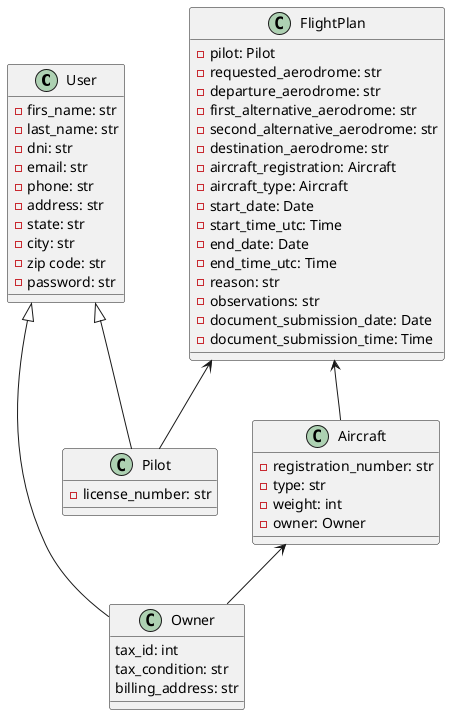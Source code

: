 @startuml class

class User {
    - firs_name: str
    - last_name: str
    - dni: str
    - email: str
    - phone: str
    - address: str
    - state: str
    - city: str
    - zip code: str
    - password: str
}

class Pilot extends User {
    - license_number: str
}

class Owner extends User{
    tax_id: int
    tax_condition: str
    billing_address: str
}

class Aircraft {
    - registration_number: str
    - type: str
    - weight: int
    - owner: Owner
}

class FlightPlan {
    - pilot: Pilot
    - requested_aerodrome: str
    - departure_aerodrome: str
    - first_alternative_aerodrome: str
    - second_alternative_aerodrome: str
    - destination_aerodrome: str
    - aircraft_registration: Aircraft
    - aircraft_type: Aircraft
    - start_date: Date
    - start_time_utc: Time
    - end_date: Date
    - end_time_utc: Time
    - reason: str
    - observations: str
    - document_submission_date: Date
    - document_submission_time: Time
}




Aircraft <-- Owner
FlightPlan <-- Pilot
FlightPlan <-- Aircraft

@enduml